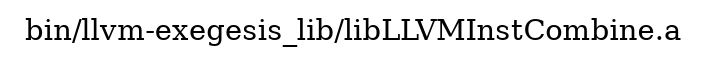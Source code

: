 digraph "bin/llvm-exegesis_lib/libLLVMInstCombine.a" {
	label="bin/llvm-exegesis_lib/libLLVMInstCombine.a";
	rankdir=LR;

}
